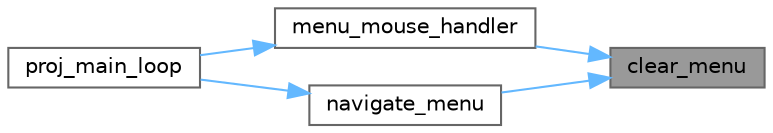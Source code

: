 digraph "clear_menu"
{
 // LATEX_PDF_SIZE
  bgcolor="transparent";
  edge [fontname=Helvetica,fontsize=10,labelfontname=Helvetica,labelfontsize=10];
  node [fontname=Helvetica,fontsize=10,shape=box,height=0.2,width=0.4];
  rankdir="RL";
  Node1 [label="clear_menu",height=0.2,width=0.4,color="gray40", fillcolor="grey60", style="filled", fontcolor="black",tooltip="This function clears the XPM images for the menu screen."];
  Node1 -> Node2 [dir="back",color="steelblue1",style="solid"];
  Node2 [label="menu_mouse_handler",height=0.2,width=0.4,color="grey40", fillcolor="white", style="filled",URL="$menu_8c.html#ad9df0e59e18acd09170f5b66cabf858a",tooltip="Handles mouse events on the menu screen."];
  Node2 -> Node3 [dir="back",color="steelblue1",style="solid"];
  Node3 [label="proj_main_loop",height=0.2,width=0.4,color="grey40", fillcolor="white", style="filled",URL="$proj_8c.html#a2a16f651eccbd248e1ad3b3b924b143b",tooltip=" "];
  Node1 -> Node4 [dir="back",color="steelblue1",style="solid"];
  Node4 [label="navigate_menu",height=0.2,width=0.4,color="grey40", fillcolor="white", style="filled",URL="$menu_8c.html#a5545a30474386b54802eddd5458df26b",tooltip="This function navigates the menu screen based on the user input."];
  Node4 -> Node3 [dir="back",color="steelblue1",style="solid"];
}
